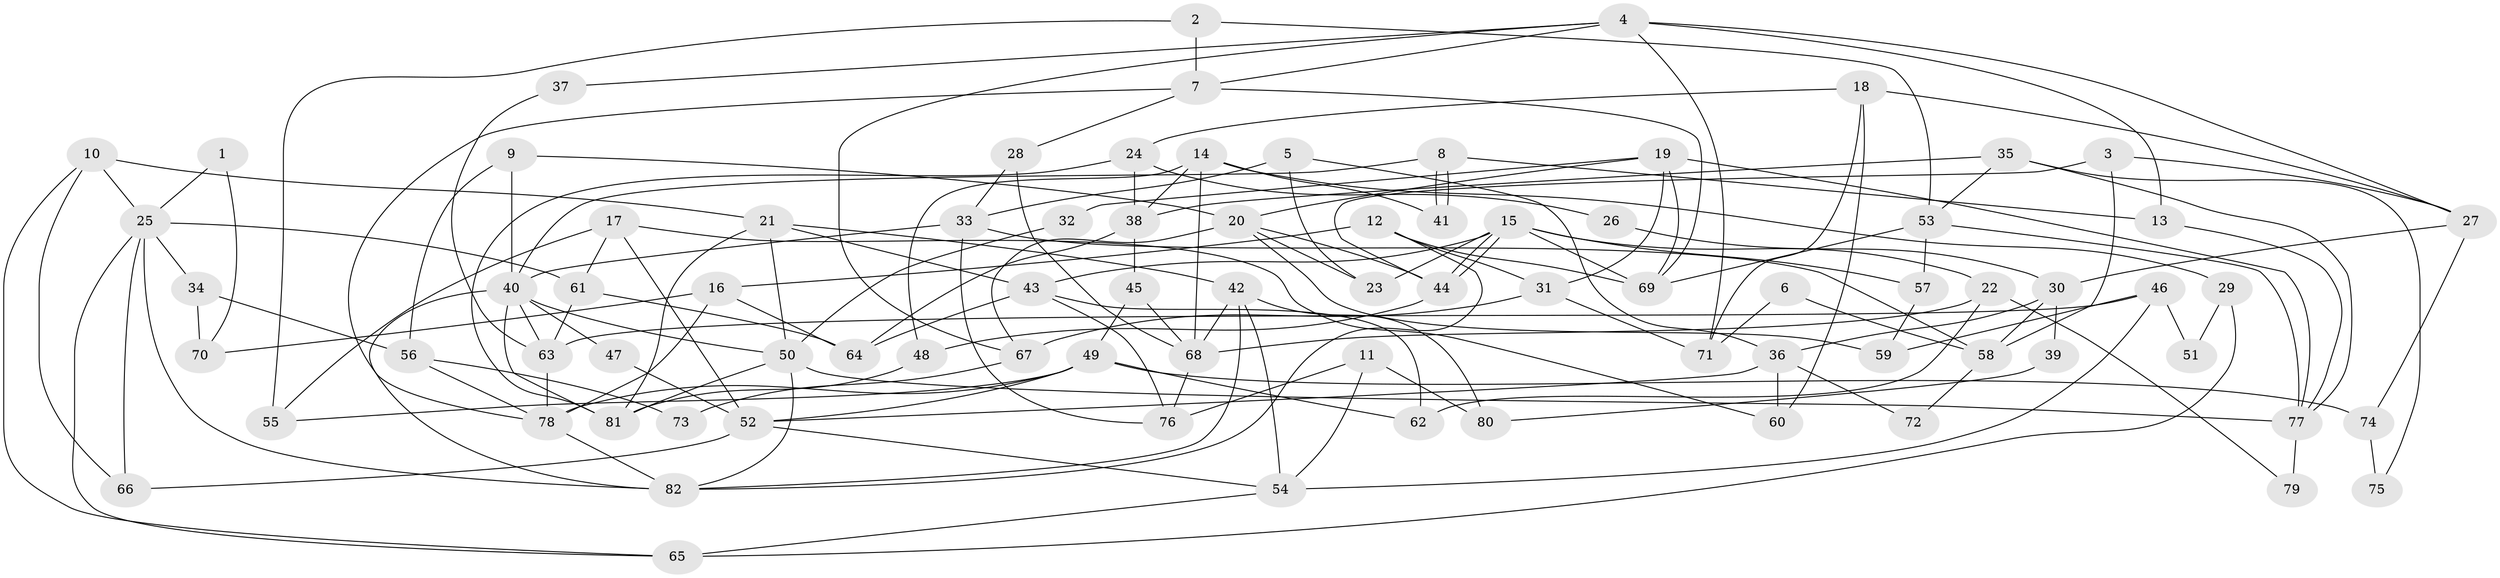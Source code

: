 // coarse degree distribution, {5: 0.06060606060606061, 6: 0.18181818181818182, 3: 0.15151515151515152, 8: 0.15151515151515152, 9: 0.06060606060606061, 10: 0.06060606060606061, 2: 0.06060606060606061, 4: 0.18181818181818182, 7: 0.09090909090909091}
// Generated by graph-tools (version 1.1) at 2025/37/03/04/25 23:37:10]
// undirected, 82 vertices, 164 edges
graph export_dot {
  node [color=gray90,style=filled];
  1;
  2;
  3;
  4;
  5;
  6;
  7;
  8;
  9;
  10;
  11;
  12;
  13;
  14;
  15;
  16;
  17;
  18;
  19;
  20;
  21;
  22;
  23;
  24;
  25;
  26;
  27;
  28;
  29;
  30;
  31;
  32;
  33;
  34;
  35;
  36;
  37;
  38;
  39;
  40;
  41;
  42;
  43;
  44;
  45;
  46;
  47;
  48;
  49;
  50;
  51;
  52;
  53;
  54;
  55;
  56;
  57;
  58;
  59;
  60;
  61;
  62;
  63;
  64;
  65;
  66;
  67;
  68;
  69;
  70;
  71;
  72;
  73;
  74;
  75;
  76;
  77;
  78;
  79;
  80;
  81;
  82;
  1 -- 70;
  1 -- 25;
  2 -- 7;
  2 -- 53;
  2 -- 55;
  3 -- 44;
  3 -- 58;
  3 -- 27;
  4 -- 13;
  4 -- 71;
  4 -- 7;
  4 -- 27;
  4 -- 37;
  4 -- 67;
  5 -- 36;
  5 -- 33;
  5 -- 23;
  6 -- 58;
  6 -- 71;
  7 -- 78;
  7 -- 28;
  7 -- 69;
  8 -- 40;
  8 -- 41;
  8 -- 41;
  8 -- 13;
  9 -- 40;
  9 -- 20;
  9 -- 56;
  10 -- 66;
  10 -- 21;
  10 -- 25;
  10 -- 65;
  11 -- 54;
  11 -- 76;
  11 -- 80;
  12 -- 31;
  12 -- 16;
  12 -- 69;
  12 -- 82;
  13 -- 77;
  14 -- 38;
  14 -- 68;
  14 -- 29;
  14 -- 41;
  14 -- 48;
  15 -- 69;
  15 -- 44;
  15 -- 44;
  15 -- 22;
  15 -- 23;
  15 -- 43;
  15 -- 57;
  16 -- 64;
  16 -- 78;
  16 -- 70;
  17 -- 61;
  17 -- 55;
  17 -- 52;
  17 -- 60;
  18 -- 27;
  18 -- 24;
  18 -- 60;
  18 -- 71;
  19 -- 69;
  19 -- 20;
  19 -- 31;
  19 -- 32;
  19 -- 77;
  20 -- 44;
  20 -- 23;
  20 -- 59;
  20 -- 67;
  21 -- 50;
  21 -- 81;
  21 -- 42;
  21 -- 43;
  22 -- 68;
  22 -- 62;
  22 -- 79;
  24 -- 38;
  24 -- 81;
  24 -- 26;
  25 -- 82;
  25 -- 34;
  25 -- 61;
  25 -- 65;
  25 -- 66;
  26 -- 30;
  27 -- 30;
  27 -- 74;
  28 -- 33;
  28 -- 68;
  29 -- 65;
  29 -- 51;
  30 -- 36;
  30 -- 39;
  30 -- 58;
  31 -- 67;
  31 -- 71;
  32 -- 50;
  33 -- 40;
  33 -- 76;
  33 -- 58;
  34 -- 56;
  34 -- 70;
  35 -- 77;
  35 -- 53;
  35 -- 38;
  35 -- 75;
  36 -- 60;
  36 -- 52;
  36 -- 72;
  37 -- 63;
  38 -- 45;
  38 -- 64;
  39 -- 80;
  40 -- 82;
  40 -- 63;
  40 -- 47;
  40 -- 50;
  40 -- 81;
  42 -- 54;
  42 -- 68;
  42 -- 80;
  42 -- 82;
  43 -- 62;
  43 -- 64;
  43 -- 76;
  44 -- 48;
  45 -- 68;
  45 -- 49;
  46 -- 54;
  46 -- 59;
  46 -- 51;
  46 -- 63;
  47 -- 52;
  48 -- 81;
  49 -- 78;
  49 -- 62;
  49 -- 52;
  49 -- 55;
  49 -- 74;
  50 -- 82;
  50 -- 77;
  50 -- 81;
  52 -- 54;
  52 -- 66;
  53 -- 77;
  53 -- 69;
  53 -- 57;
  54 -- 65;
  56 -- 78;
  56 -- 73;
  57 -- 59;
  58 -- 72;
  61 -- 64;
  61 -- 63;
  63 -- 78;
  67 -- 73;
  68 -- 76;
  74 -- 75;
  77 -- 79;
  78 -- 82;
}
